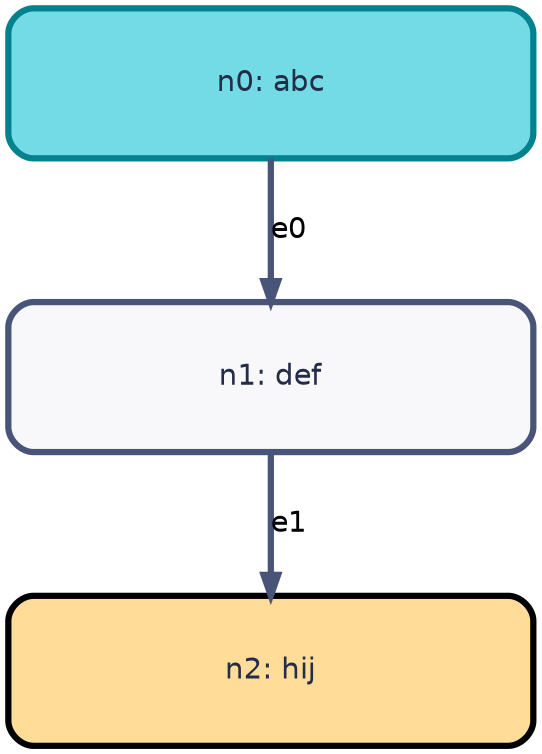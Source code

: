 digraph {

    graph [fontname = "helvetica" rankdir=TB ranksep=0.75 nodesep=0.5];
    node [fontname = "helvetica" style="filled,rounded" shape=box height=1 width=3.5 penwidth=3];
    edge [fontname = "helvetica" penwidth=3 color="#485478"];

    "n0" [label="n0: abc" fillcolor="#73DBE6" color="#01828E" fontcolor="#242D48"]
    "n1" [label="n1: def" fillcolor="#F8F8FA" color="#485478" fontcolor="#242D48"]
    "n2" [label="n2: hij" fillcolor="#FFDD99" color="CC851F" fontcolor="#242D48"]

    "n0" -> "n1" [label="e0"];
    "n1" -> "n2" [label="e1"];

}